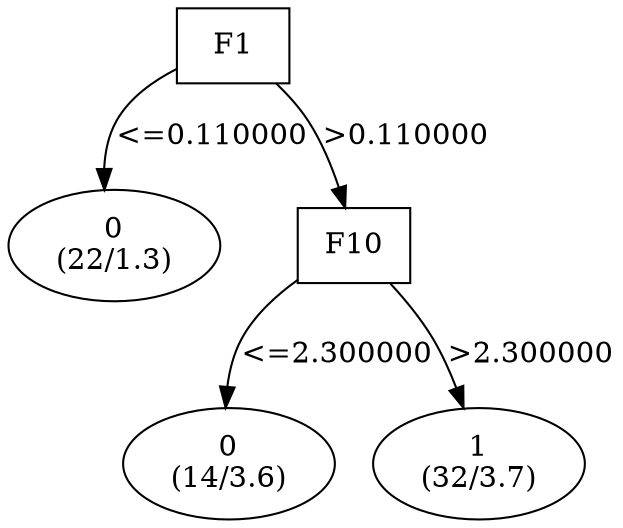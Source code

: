 digraph YaDT {
n0 [ shape=box, label="F1\n"]
n0 -> n1 [label="<=0.110000"]
n1 [ shape=ellipse, label="0\n(22/1.3)"]
n0 -> n2 [label=">0.110000"]
n2 [ shape=box, label="F10\n"]
n2 -> n3 [label="<=2.300000"]
n3 [ shape=ellipse, label="0\n(14/3.6)"]
n2 -> n4 [label=">2.300000"]
n4 [ shape=ellipse, label="1\n(32/3.7)"]
}
